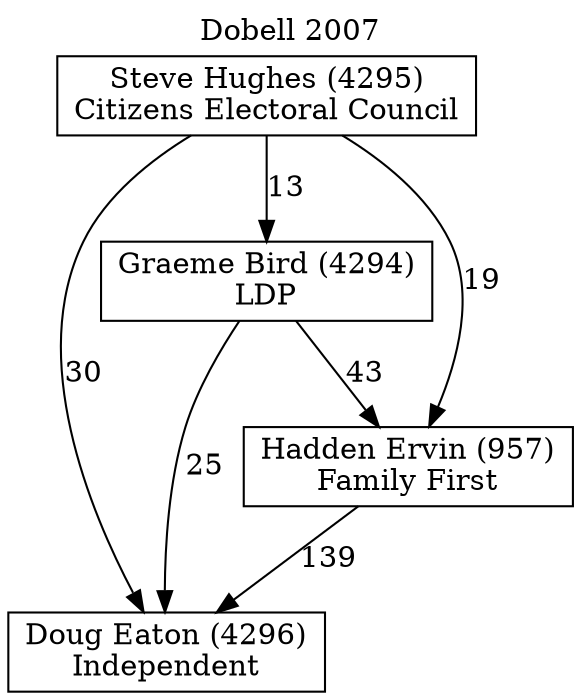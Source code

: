 // House preference flow
digraph "Doug Eaton (4296)_Dobell_2007" {
	graph [label="Dobell 2007" labelloc=t mclimit=10]
	node [shape=box]
	"Doug Eaton (4296)" [label="Doug Eaton (4296)
Independent"]
	"Graeme Bird (4294)" [label="Graeme Bird (4294)
LDP"]
	"Hadden Ervin (957)" [label="Hadden Ervin (957)
Family First"]
	"Steve Hughes (4295)" [label="Steve Hughes (4295)
Citizens Electoral Council"]
	"Graeme Bird (4294)" -> "Doug Eaton (4296)" [label=25]
	"Graeme Bird (4294)" -> "Hadden Ervin (957)" [label=43]
	"Hadden Ervin (957)" -> "Doug Eaton (4296)" [label=139]
	"Steve Hughes (4295)" -> "Doug Eaton (4296)" [label=30]
	"Steve Hughes (4295)" -> "Graeme Bird (4294)" [label=13]
	"Steve Hughes (4295)" -> "Hadden Ervin (957)" [label=19]
}
